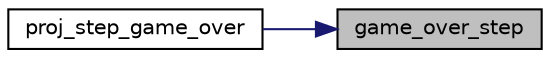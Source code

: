 digraph "game_over_step"
{
 // LATEX_PDF_SIZE
  edge [fontname="Helvetica",fontsize="10",labelfontname="Helvetica",labelfontsize="10"];
  node [fontname="Helvetica",fontsize="10",shape=record];
  rankdir="RL";
  Node1 [label="game_over_step",height=0.2,width=0.4,color="black", fillcolor="grey75", style="filled", fontcolor="black",tooltip="Draw the state and handle the latest event. This function calls game_over_draw and game_over_handle_e..."];
  Node1 -> Node2 [dir="back",color="midnightblue",fontsize="10",style="solid",fontname="Helvetica"];
  Node2 [label="proj_step_game_over",height=0.2,width=0.4,color="black", fillcolor="white", style="filled",URL="$group__proj.html#ga4014f78e7206bffda575b902de337203",tooltip="Step function when the state is GAME_OVER. This function is needed to use on the step function pointe..."];
}
